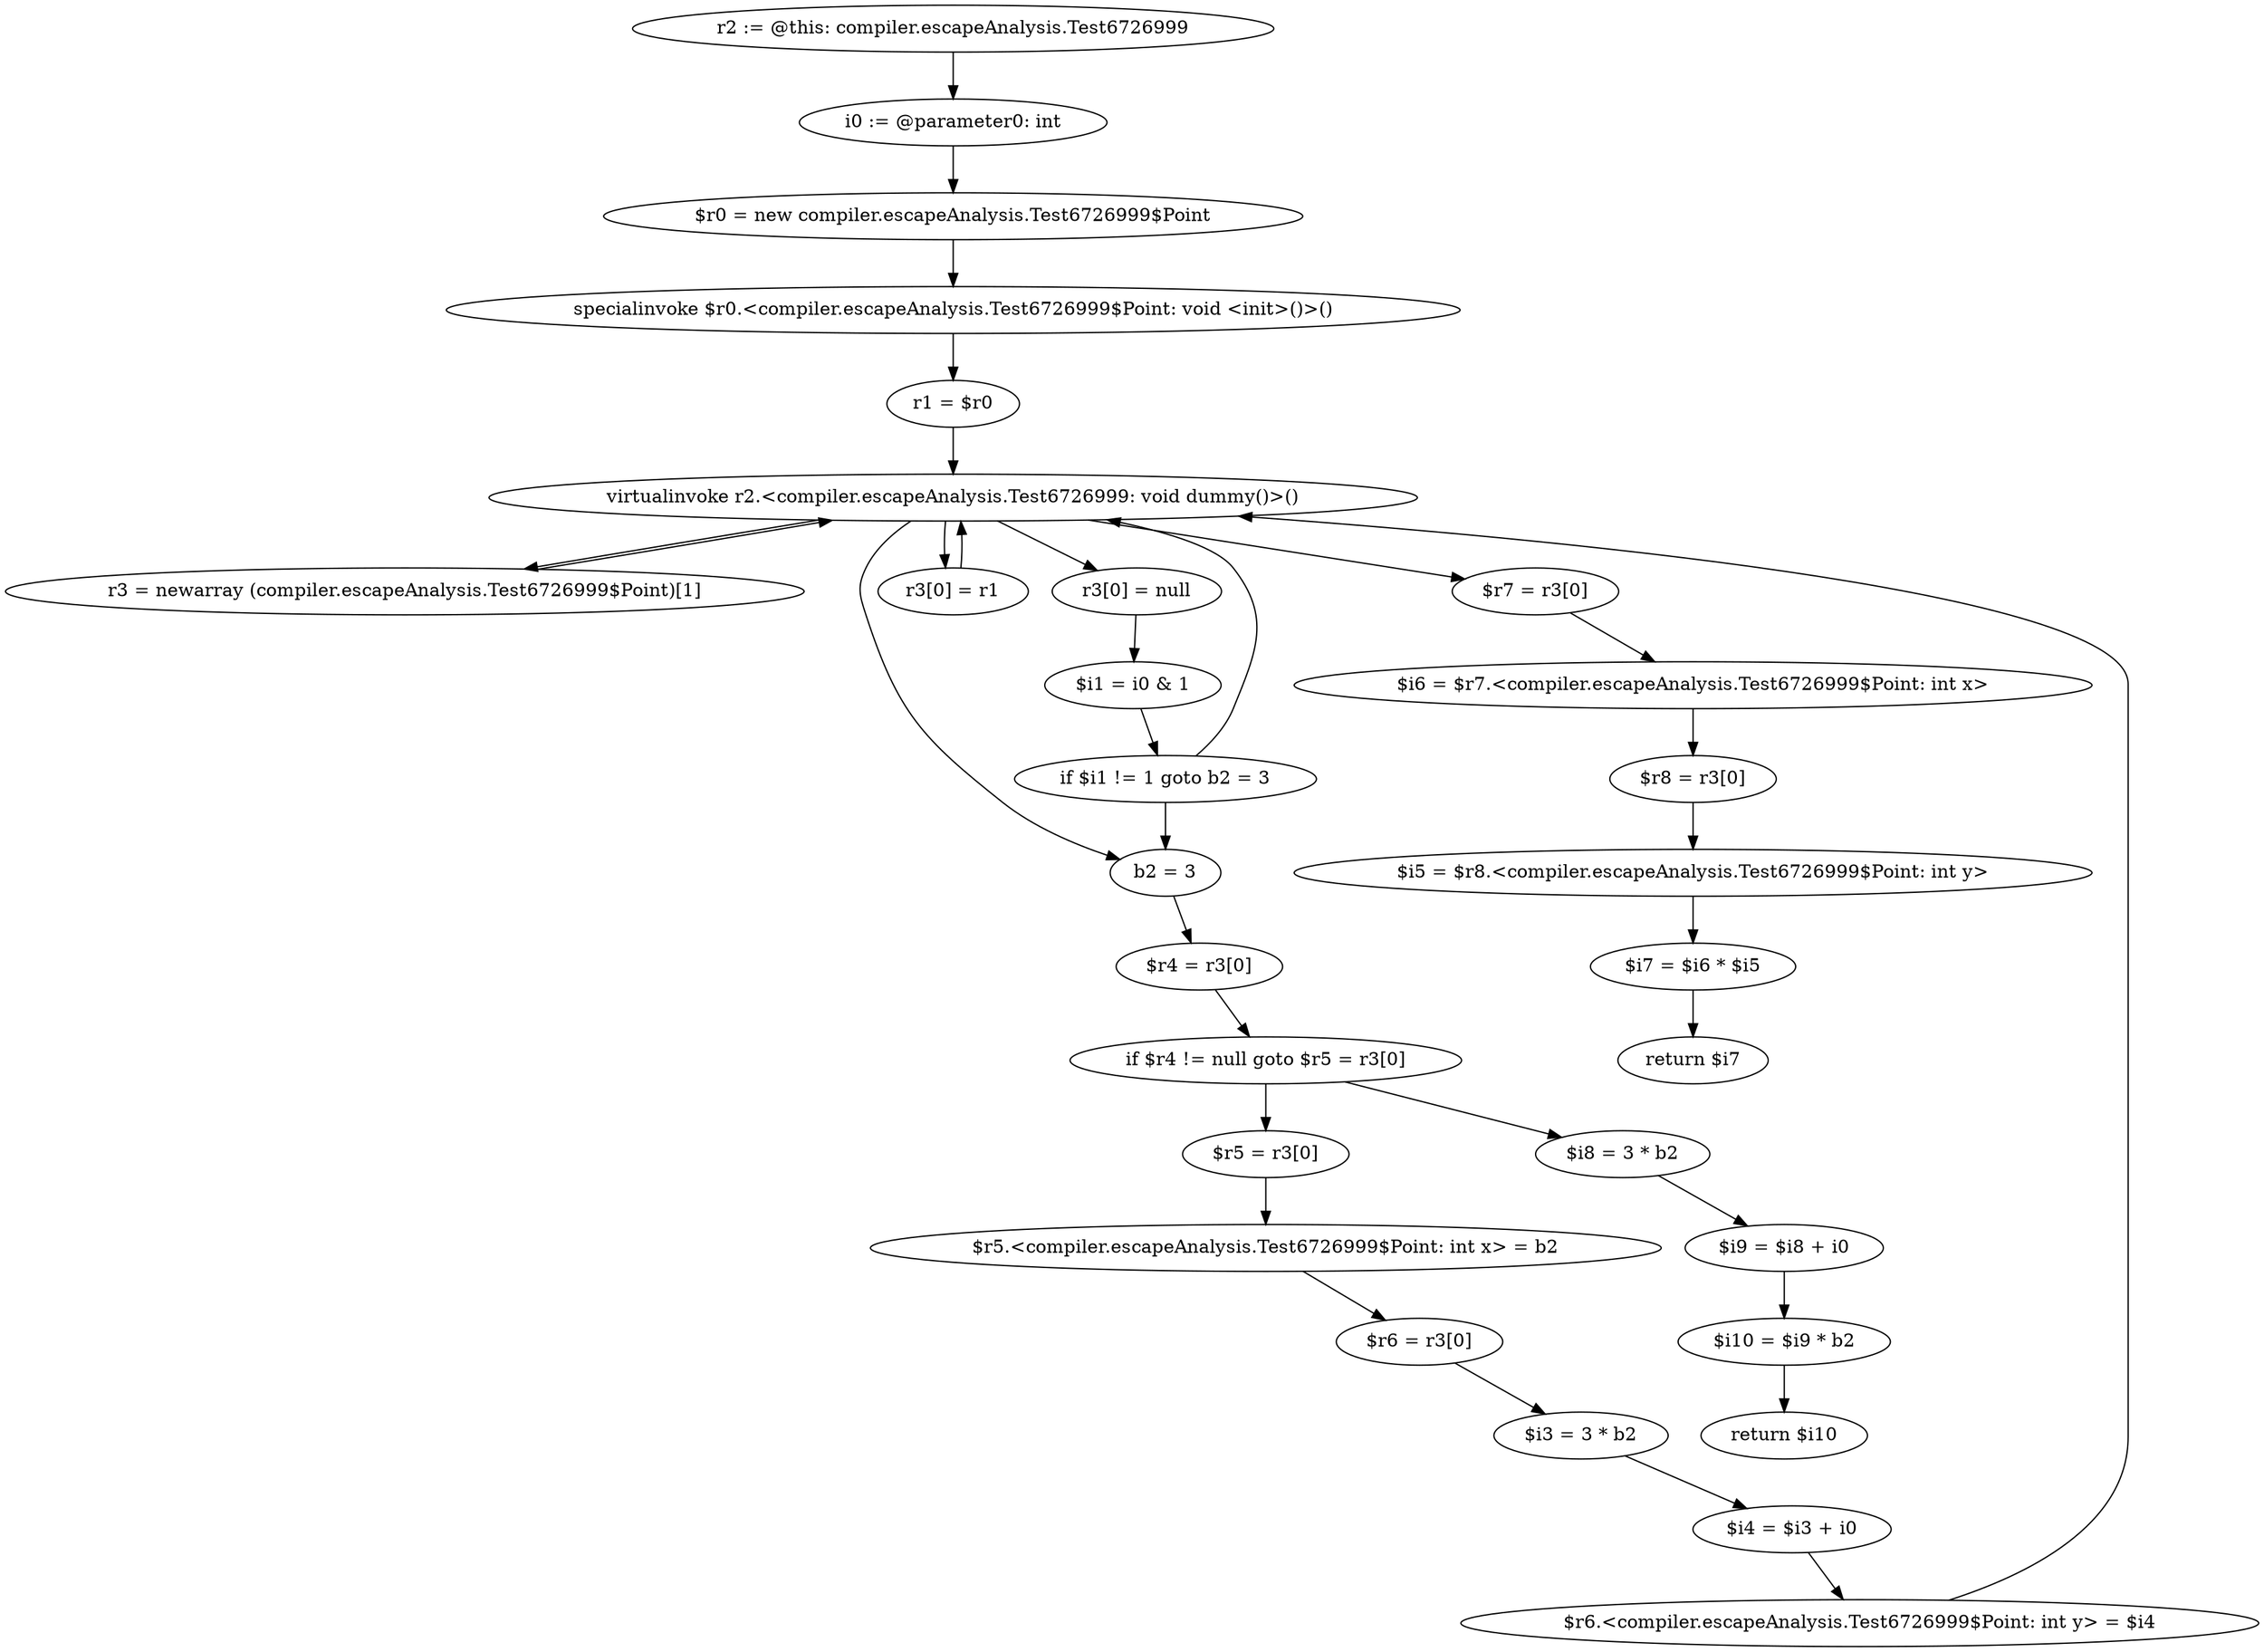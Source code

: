 digraph "unitGraph" {
    "r2 := @this: compiler.escapeAnalysis.Test6726999"
    "i0 := @parameter0: int"
    "$r0 = new compiler.escapeAnalysis.Test6726999$Point"
    "specialinvoke $r0.<compiler.escapeAnalysis.Test6726999$Point: void <init>()>()"
    "r1 = $r0"
    "virtualinvoke r2.<compiler.escapeAnalysis.Test6726999: void dummy()>()"
    "r3 = newarray (compiler.escapeAnalysis.Test6726999$Point)[1]"
    "r3[0] = null"
    "$i1 = i0 & 1"
    "if $i1 != 1 goto b2 = 3"
    "r3[0] = r1"
    "b2 = 3"
    "$r4 = r3[0]"
    "if $r4 != null goto $r5 = r3[0]"
    "$i8 = 3 * b2"
    "$i9 = $i8 + i0"
    "$i10 = $i9 * b2"
    "return $i10"
    "$r5 = r3[0]"
    "$r5.<compiler.escapeAnalysis.Test6726999$Point: int x> = b2"
    "$r6 = r3[0]"
    "$i3 = 3 * b2"
    "$i4 = $i3 + i0"
    "$r6.<compiler.escapeAnalysis.Test6726999$Point: int y> = $i4"
    "$r7 = r3[0]"
    "$i6 = $r7.<compiler.escapeAnalysis.Test6726999$Point: int x>"
    "$r8 = r3[0]"
    "$i5 = $r8.<compiler.escapeAnalysis.Test6726999$Point: int y>"
    "$i7 = $i6 * $i5"
    "return $i7"
    "r2 := @this: compiler.escapeAnalysis.Test6726999"->"i0 := @parameter0: int";
    "i0 := @parameter0: int"->"$r0 = new compiler.escapeAnalysis.Test6726999$Point";
    "$r0 = new compiler.escapeAnalysis.Test6726999$Point"->"specialinvoke $r0.<compiler.escapeAnalysis.Test6726999$Point: void <init>()>()";
    "specialinvoke $r0.<compiler.escapeAnalysis.Test6726999$Point: void <init>()>()"->"r1 = $r0";
    "r1 = $r0"->"virtualinvoke r2.<compiler.escapeAnalysis.Test6726999: void dummy()>()";
    "virtualinvoke r2.<compiler.escapeAnalysis.Test6726999: void dummy()>()"->"r3 = newarray (compiler.escapeAnalysis.Test6726999$Point)[1]";
    "r3 = newarray (compiler.escapeAnalysis.Test6726999$Point)[1]"->"virtualinvoke r2.<compiler.escapeAnalysis.Test6726999: void dummy()>()";
    "virtualinvoke r2.<compiler.escapeAnalysis.Test6726999: void dummy()>()"->"r3[0] = null";
    "r3[0] = null"->"$i1 = i0 & 1";
    "$i1 = i0 & 1"->"if $i1 != 1 goto b2 = 3";
    "if $i1 != 1 goto b2 = 3"->"virtualinvoke r2.<compiler.escapeAnalysis.Test6726999: void dummy()>()";
    "if $i1 != 1 goto b2 = 3"->"b2 = 3";
    "virtualinvoke r2.<compiler.escapeAnalysis.Test6726999: void dummy()>()"->"r3[0] = r1";
    "r3[0] = r1"->"virtualinvoke r2.<compiler.escapeAnalysis.Test6726999: void dummy()>()";
    "virtualinvoke r2.<compiler.escapeAnalysis.Test6726999: void dummy()>()"->"b2 = 3";
    "b2 = 3"->"$r4 = r3[0]";
    "$r4 = r3[0]"->"if $r4 != null goto $r5 = r3[0]";
    "if $r4 != null goto $r5 = r3[0]"->"$i8 = 3 * b2";
    "if $r4 != null goto $r5 = r3[0]"->"$r5 = r3[0]";
    "$i8 = 3 * b2"->"$i9 = $i8 + i0";
    "$i9 = $i8 + i0"->"$i10 = $i9 * b2";
    "$i10 = $i9 * b2"->"return $i10";
    "$r5 = r3[0]"->"$r5.<compiler.escapeAnalysis.Test6726999$Point: int x> = b2";
    "$r5.<compiler.escapeAnalysis.Test6726999$Point: int x> = b2"->"$r6 = r3[0]";
    "$r6 = r3[0]"->"$i3 = 3 * b2";
    "$i3 = 3 * b2"->"$i4 = $i3 + i0";
    "$i4 = $i3 + i0"->"$r6.<compiler.escapeAnalysis.Test6726999$Point: int y> = $i4";
    "$r6.<compiler.escapeAnalysis.Test6726999$Point: int y> = $i4"->"virtualinvoke r2.<compiler.escapeAnalysis.Test6726999: void dummy()>()";
    "virtualinvoke r2.<compiler.escapeAnalysis.Test6726999: void dummy()>()"->"$r7 = r3[0]";
    "$r7 = r3[0]"->"$i6 = $r7.<compiler.escapeAnalysis.Test6726999$Point: int x>";
    "$i6 = $r7.<compiler.escapeAnalysis.Test6726999$Point: int x>"->"$r8 = r3[0]";
    "$r8 = r3[0]"->"$i5 = $r8.<compiler.escapeAnalysis.Test6726999$Point: int y>";
    "$i5 = $r8.<compiler.escapeAnalysis.Test6726999$Point: int y>"->"$i7 = $i6 * $i5";
    "$i7 = $i6 * $i5"->"return $i7";
}
